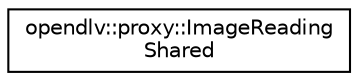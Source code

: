digraph "Graphical Class Hierarchy"
{
 // LATEX_PDF_SIZE
  edge [fontname="Helvetica",fontsize="10",labelfontname="Helvetica",labelfontsize="10"];
  node [fontname="Helvetica",fontsize="10",shape=record];
  rankdir="LR";
  Node0 [label="opendlv::proxy::ImageReading\lShared",height=0.2,width=0.4,color="black", fillcolor="white", style="filled",URL="$classopendlv_1_1proxy_1_1ImageReadingShared.html",tooltip=" "];
}
